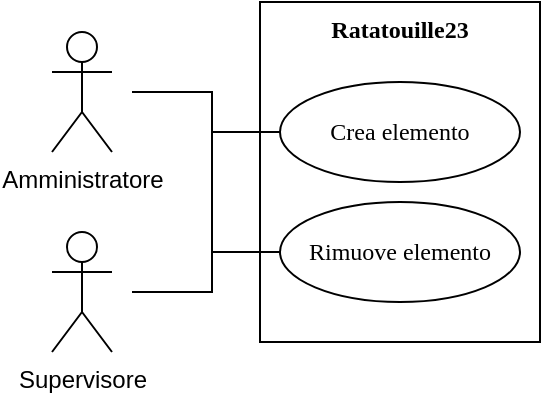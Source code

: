 <mxfile version="20.6.0" type="github">
  <diagram id="rQz2FHpG8r6NLyUr4xRN" name="Pagina-1">
    <mxGraphModel dx="1038" dy="539" grid="1" gridSize="10" guides="1" tooltips="1" connect="1" arrows="1" fold="1" page="1" pageScale="1" pageWidth="827" pageHeight="1169" math="0" shadow="0">
      <root>
        <mxCell id="0" />
        <mxCell id="1" parent="0" />
        <mxCell id="Zs46eBv8vk1W993-dL3z-2" value="" style="rounded=0;whiteSpace=wrap;html=1;fontFamily=Verdana;" parent="1" vertex="1">
          <mxGeometry x="344" y="415" width="140" height="170" as="geometry" />
        </mxCell>
        <mxCell id="Zs46eBv8vk1W993-dL3z-3" value="Crea elemento" style="ellipse;whiteSpace=wrap;html=1;fontFamily=Verdana;" parent="1" vertex="1">
          <mxGeometry x="354" y="455" width="120" height="50" as="geometry" />
        </mxCell>
        <mxCell id="Zs46eBv8vk1W993-dL3z-4" value="Rimuove elemento" style="ellipse;whiteSpace=wrap;html=1;fontFamily=Verdana;" parent="1" vertex="1">
          <mxGeometry x="354" y="515" width="120" height="50" as="geometry" />
        </mxCell>
        <mxCell id="Zs46eBv8vk1W993-dL3z-5" value="Ratatouille23" style="text;align=center;fontStyle=1;verticalAlign=middle;spacingLeft=3;spacingRight=3;strokeColor=none;rotatable=0;points=[[0,0.5],[1,0.5]];portConstraint=eastwest;fontFamily=Verdana;" parent="1" vertex="1">
          <mxGeometry x="374" y="415" width="80" height="26" as="geometry" />
        </mxCell>
        <mxCell id="Uk2MR2ptUlXXqYFC2ZsG-1" value="Amministratore" style="shape=umlActor;verticalLabelPosition=bottom;verticalAlign=top;html=1;outlineConnect=0;" vertex="1" parent="1">
          <mxGeometry x="240" y="430" width="30" height="60" as="geometry" />
        </mxCell>
        <mxCell id="Uk2MR2ptUlXXqYFC2ZsG-2" value="" style="endArrow=none;html=1;rounded=0;entryX=0;entryY=0.5;entryDx=0;entryDy=0;" edge="1" parent="1" target="Zs46eBv8vk1W993-dL3z-3">
          <mxGeometry width="50" height="50" relative="1" as="geometry">
            <mxPoint x="280" y="460" as="sourcePoint" />
            <mxPoint x="440" y="560" as="targetPoint" />
            <Array as="points">
              <mxPoint x="320" y="460" />
              <mxPoint x="320" y="480" />
            </Array>
          </mxGeometry>
        </mxCell>
        <mxCell id="Uk2MR2ptUlXXqYFC2ZsG-3" value="" style="endArrow=none;html=1;rounded=0;entryX=0;entryY=0.5;entryDx=0;entryDy=0;" edge="1" parent="1" target="Zs46eBv8vk1W993-dL3z-4">
          <mxGeometry width="50" height="50" relative="1" as="geometry">
            <mxPoint x="320" y="480" as="sourcePoint" />
            <mxPoint x="440" y="560" as="targetPoint" />
            <Array as="points">
              <mxPoint x="320" y="540" />
            </Array>
          </mxGeometry>
        </mxCell>
        <mxCell id="Uk2MR2ptUlXXqYFC2ZsG-4" value="Supervisore" style="shape=umlActor;verticalLabelPosition=bottom;verticalAlign=top;html=1;outlineConnect=0;" vertex="1" parent="1">
          <mxGeometry x="240" y="530" width="30" height="60" as="geometry" />
        </mxCell>
        <mxCell id="Uk2MR2ptUlXXqYFC2ZsG-6" value="" style="endArrow=none;html=1;rounded=0;" edge="1" parent="1">
          <mxGeometry width="50" height="50" relative="1" as="geometry">
            <mxPoint x="280" y="560" as="sourcePoint" />
            <mxPoint x="320" y="540" as="targetPoint" />
            <Array as="points">
              <mxPoint x="320" y="560" />
            </Array>
          </mxGeometry>
        </mxCell>
      </root>
    </mxGraphModel>
  </diagram>
</mxfile>
